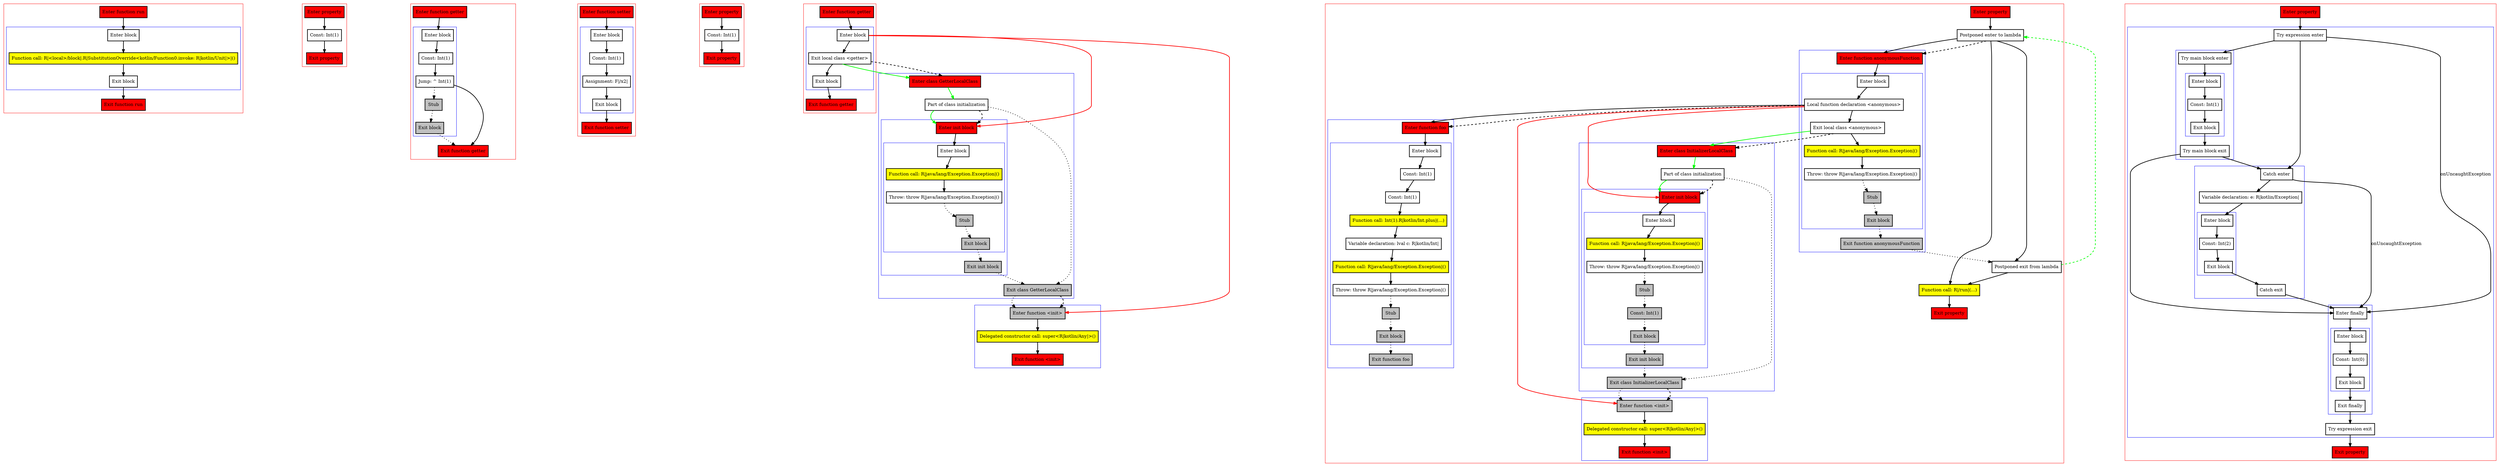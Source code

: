 digraph propertiesAndInitBlocks_kt {
    graph [nodesep=3]
    node [shape=box penwidth=2]
    edge [penwidth=2]

    subgraph cluster_0 {
        color=red
        0 [label="Enter function run" style="filled" fillcolor=red];
        subgraph cluster_1 {
            color=blue
            1 [label="Enter block"];
            2 [label="Function call: R|<local>/block|.R|SubstitutionOverride<kotlin/Function0.invoke: R|kotlin/Unit|>|()" style="filled" fillcolor=yellow];
            3 [label="Exit block"];
        }
        4 [label="Exit function run" style="filled" fillcolor=red];
    }
    0 -> {1};
    1 -> {2};
    2 -> {3};
    3 -> {4};

    subgraph cluster_2 {
        color=red
        5 [label="Enter property" style="filled" fillcolor=red];
        6 [label="Const: Int(1)"];
        7 [label="Exit property" style="filled" fillcolor=red];
    }
    5 -> {6};
    6 -> {7};

    subgraph cluster_3 {
        color=red
        8 [label="Enter function getter" style="filled" fillcolor=red];
        subgraph cluster_4 {
            color=blue
            9 [label="Enter block"];
            10 [label="Const: Int(1)"];
            11 [label="Jump: ^ Int(1)"];
            12 [label="Stub" style="filled" fillcolor=gray];
            13 [label="Exit block" style="filled" fillcolor=gray];
        }
        14 [label="Exit function getter" style="filled" fillcolor=red];
    }
    8 -> {9};
    9 -> {10};
    10 -> {11};
    11 -> {14};
    11 -> {12} [style=dotted];
    12 -> {13} [style=dotted];
    13 -> {14} [style=dotted];

    subgraph cluster_5 {
        color=red
        15 [label="Enter function setter" style="filled" fillcolor=red];
        subgraph cluster_6 {
            color=blue
            16 [label="Enter block"];
            17 [label="Const: Int(1)"];
            18 [label="Assignment: F|/x2|"];
            19 [label="Exit block"];
        }
        20 [label="Exit function setter" style="filled" fillcolor=red];
    }
    15 -> {16};
    16 -> {17};
    17 -> {18};
    18 -> {19};
    19 -> {20};

    subgraph cluster_7 {
        color=red
        21 [label="Enter property" style="filled" fillcolor=red];
        22 [label="Const: Int(1)"];
        23 [label="Exit property" style="filled" fillcolor=red];
    }
    21 -> {22};
    22 -> {23};

    subgraph cluster_8 {
        color=red
        58 [label="Enter function getter" style="filled" fillcolor=red];
        subgraph cluster_9 {
            color=blue
            59 [label="Enter block"];
            60 [label="Exit local class <getter>"];
            61 [label="Exit block"];
        }
        62 [label="Exit function getter" style="filled" fillcolor=red];
    }
    subgraph cluster_10 {
        color=blue
        63 [label="Enter class GetterLocalClass" style="filled" fillcolor=red];
        64 [label="Part of class initialization"];
        subgraph cluster_11 {
            color=blue
            66 [label="Enter init block" style="filled" fillcolor=red];
            subgraph cluster_12 {
                color=blue
                67 [label="Enter block"];
                68 [label="Function call: R|java/lang/Exception.Exception|()" style="filled" fillcolor=yellow];
                69 [label="Throw: throw R|java/lang/Exception.Exception|()"];
                70 [label="Stub" style="filled" fillcolor=gray];
                71 [label="Exit block" style="filled" fillcolor=gray];
            }
            72 [label="Exit init block" style="filled" fillcolor=red style="filled" fillcolor=gray];
        }
        65 [label="Exit class GetterLocalClass" style="filled" fillcolor=red style="filled" fillcolor=gray];
    }
    subgraph cluster_13 {
        color=blue
        73 [label="Enter function <init>" style="filled" fillcolor=red style="filled" fillcolor=gray];
        74 [label="Delegated constructor call: super<R|kotlin/Any|>()" style="filled" fillcolor=yellow];
        75 [label="Exit function <init>" style="filled" fillcolor=red];
    }
    58 -> {59};
    59 -> {60};
    59 -> {66 73} [color=red];
    60 -> {61};
    60 -> {63} [color=green];
    60 -> {63} [style=dashed];
    61 -> {62};
    63 -> {64} [color=green];
    64 -> {66} [color=green];
    64 -> {65} [style=dotted];
    64 -> {66} [style=dashed];
    65 -> {73} [style=dotted];
    65 -> {73} [style=dashed];
    66 -> {67};
    67 -> {68};
    68 -> {69};
    69 -> {70} [style=dotted];
    70 -> {71} [style=dotted];
    71 -> {72} [style=dotted];
    72 -> {65} [style=dotted];
    73 -> {74};
    74 -> {75};

    subgraph cluster_14 {
        color=red
        76 [label="Enter property" style="filled" fillcolor=red];
        77 [label="Postponed enter to lambda"];
        subgraph cluster_15 {
            color=blue
            24 [label="Enter function anonymousFunction" style="filled" fillcolor=red];
            subgraph cluster_16 {
                color=blue
                25 [label="Enter block"];
                26 [label="Local function declaration <anonymous>"];
                27 [label="Exit local class <anonymous>"];
                28 [label="Function call: R|java/lang/Exception.Exception|()" style="filled" fillcolor=yellow];
                29 [label="Throw: throw R|java/lang/Exception.Exception|()"];
                30 [label="Stub" style="filled" fillcolor=gray];
                31 [label="Exit block" style="filled" fillcolor=gray];
            }
            32 [label="Exit function anonymousFunction" style="filled" fillcolor=red style="filled" fillcolor=gray];
        }
        subgraph cluster_17 {
            color=blue
            44 [label="Enter class InitializerLocalClass" style="filled" fillcolor=red];
            45 [label="Part of class initialization"];
            subgraph cluster_18 {
                color=blue
                47 [label="Enter init block" style="filled" fillcolor=red];
                subgraph cluster_19 {
                    color=blue
                    48 [label="Enter block"];
                    49 [label="Function call: R|java/lang/Exception.Exception|()" style="filled" fillcolor=yellow];
                    50 [label="Throw: throw R|java/lang/Exception.Exception|()"];
                    51 [label="Stub" style="filled" fillcolor=gray];
                    52 [label="Const: Int(1)" style="filled" fillcolor=gray];
                    53 [label="Exit block" style="filled" fillcolor=gray];
                }
                54 [label="Exit init block" style="filled" fillcolor=red style="filled" fillcolor=gray];
            }
            46 [label="Exit class InitializerLocalClass" style="filled" fillcolor=red style="filled" fillcolor=gray];
        }
        subgraph cluster_20 {
            color=blue
            55 [label="Enter function <init>" style="filled" fillcolor=red style="filled" fillcolor=gray];
            56 [label="Delegated constructor call: super<R|kotlin/Any|>()" style="filled" fillcolor=yellow];
            57 [label="Exit function <init>" style="filled" fillcolor=red];
        }
        subgraph cluster_21 {
            color=blue
            33 [label="Enter function foo" style="filled" fillcolor=red];
            subgraph cluster_22 {
                color=blue
                34 [label="Enter block"];
                35 [label="Const: Int(1)"];
                36 [label="Const: Int(1)"];
                37 [label="Function call: Int(1).R|kotlin/Int.plus|(...)" style="filled" fillcolor=yellow];
                38 [label="Variable declaration: lval c: R|kotlin/Int|"];
                39 [label="Function call: R|java/lang/Exception.Exception|()" style="filled" fillcolor=yellow];
                40 [label="Throw: throw R|java/lang/Exception.Exception|()"];
                41 [label="Stub" style="filled" fillcolor=gray];
                42 [label="Exit block" style="filled" fillcolor=gray];
            }
            43 [label="Exit function foo" style="filled" fillcolor=red style="filled" fillcolor=gray];
        }
        78 [label="Postponed exit from lambda"];
        79 [label="Function call: R|/run|(...)" style="filled" fillcolor=yellow];
        80 [label="Exit property" style="filled" fillcolor=red];
    }
    76 -> {77};
    77 -> {24 78 79};
    77 -> {24} [style=dashed];
    78 -> {79};
    78 -> {77} [color=green style=dashed];
    79 -> {80};
    24 -> {25};
    25 -> {26};
    26 -> {27 33};
    26 -> {47 55} [color=red];
    26 -> {33} [style=dashed];
    27 -> {28};
    27 -> {44} [color=green];
    27 -> {44} [style=dashed];
    28 -> {29};
    29 -> {30} [style=dotted];
    30 -> {31} [style=dotted];
    31 -> {32} [style=dotted];
    32 -> {78} [style=dotted];
    33 -> {34};
    34 -> {35};
    35 -> {36};
    36 -> {37};
    37 -> {38};
    38 -> {39};
    39 -> {40};
    40 -> {41} [style=dotted];
    41 -> {42} [style=dotted];
    42 -> {43} [style=dotted];
    44 -> {45} [color=green];
    45 -> {47} [color=green];
    45 -> {46} [style=dotted];
    45 -> {47} [style=dashed];
    46 -> {55} [style=dotted];
    46 -> {55} [style=dashed];
    47 -> {48};
    48 -> {49};
    49 -> {50};
    50 -> {51} [style=dotted];
    51 -> {52} [style=dotted];
    52 -> {53} [style=dotted];
    53 -> {54} [style=dotted];
    54 -> {46} [style=dotted];
    55 -> {56};
    56 -> {57};

    subgraph cluster_23 {
        color=red
        81 [label="Enter property" style="filled" fillcolor=red];
        subgraph cluster_24 {
            color=blue
            82 [label="Try expression enter"];
            subgraph cluster_25 {
                color=blue
                83 [label="Try main block enter"];
                subgraph cluster_26 {
                    color=blue
                    84 [label="Enter block"];
                    85 [label="Const: Int(1)"];
                    86 [label="Exit block"];
                }
                87 [label="Try main block exit"];
            }
            subgraph cluster_27 {
                color=blue
                88 [label="Catch enter"];
                89 [label="Variable declaration: e: R|kotlin/Exception|"];
                subgraph cluster_28 {
                    color=blue
                    90 [label="Enter block"];
                    91 [label="Const: Int(2)"];
                    92 [label="Exit block"];
                }
                93 [label="Catch exit"];
            }
            subgraph cluster_29 {
                color=blue
                94 [label="Enter finally"];
                subgraph cluster_30 {
                    color=blue
                    95 [label="Enter block"];
                    96 [label="Const: Int(0)"];
                    97 [label="Exit block"];
                }
                98 [label="Exit finally"];
            }
            99 [label="Try expression exit"];
        }
        100 [label="Exit property" style="filled" fillcolor=red];
    }
    81 -> {82};
    82 -> {83 88};
    82 -> {94} [label="onUncaughtException"];
    83 -> {84};
    84 -> {85};
    85 -> {86};
    86 -> {87};
    87 -> {88 94};
    88 -> {89};
    88 -> {94} [label="onUncaughtException"];
    89 -> {90};
    90 -> {91};
    91 -> {92};
    92 -> {93};
    93 -> {94};
    94 -> {95};
    95 -> {96};
    96 -> {97};
    97 -> {98};
    98 -> {99};
    99 -> {100};

}
